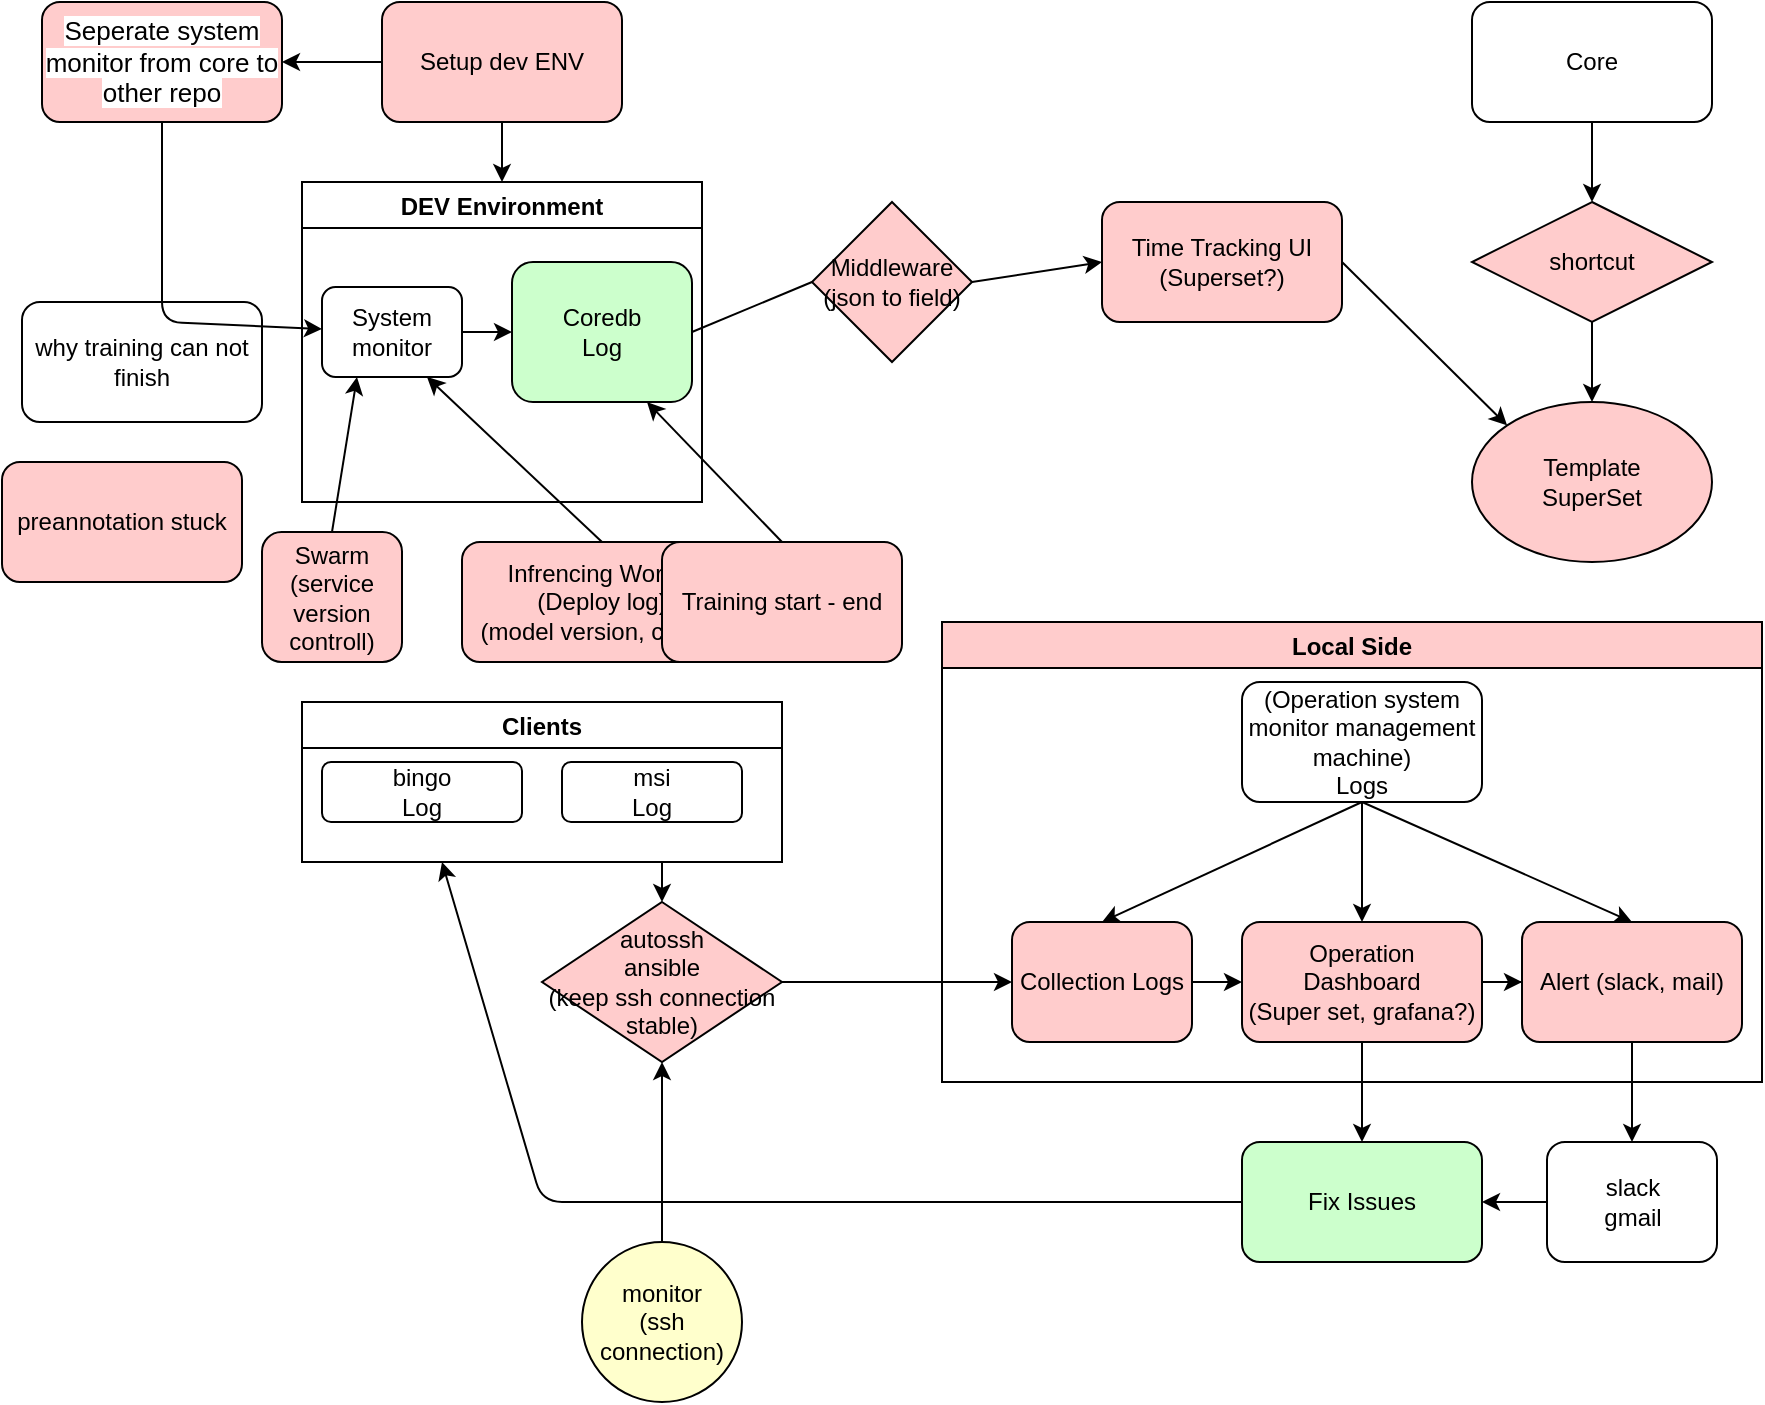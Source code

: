 <mxfile version="14.9.8" type="github">
  <diagram id="loM0l3aEy5fwngCcPqAx" name="Page-1">
    <mxGraphModel dx="2036" dy="680" grid="1" gridSize="10" guides="1" tooltips="1" connect="1" arrows="1" fold="1" page="1" pageScale="1" pageWidth="850" pageHeight="1100" math="0" shadow="0">
      <root>
        <mxCell id="0" />
        <mxCell id="1" parent="0" />
        <mxCell id="i75fvcy3MRpBaPY0_CUm-6" value="Clients" style="swimlane;" parent="1" vertex="1">
          <mxGeometry x="40" y="460" width="240" height="80" as="geometry" />
        </mxCell>
        <mxCell id="i75fvcy3MRpBaPY0_CUm-4" value="bingo&lt;br&gt;Log" style="rounded=1;whiteSpace=wrap;html=1;" parent="i75fvcy3MRpBaPY0_CUm-6" vertex="1">
          <mxGeometry x="10" y="30" width="100" height="30" as="geometry" />
        </mxCell>
        <mxCell id="i75fvcy3MRpBaPY0_CUm-5" value="msi&lt;br&gt;Log" style="rounded=1;whiteSpace=wrap;html=1;" parent="i75fvcy3MRpBaPY0_CUm-6" vertex="1">
          <mxGeometry x="130" y="30" width="90" height="30" as="geometry" />
        </mxCell>
        <mxCell id="i75fvcy3MRpBaPY0_CUm-8" value="autossh&lt;br&gt;ansible&lt;br&gt;(keep ssh connection stable)" style="rhombus;whiteSpace=wrap;html=1;fillColor=#FFCCCC;" parent="1" vertex="1">
          <mxGeometry x="160" y="560" width="120" height="80" as="geometry" />
        </mxCell>
        <mxCell id="68EpW2Q39iIY3JV0uZgi-3" value="Time Tracking UI (Superset?)" style="rounded=1;whiteSpace=wrap;html=1;fillColor=#FFCCCC;" parent="1" vertex="1">
          <mxGeometry x="440" y="210" width="120" height="60" as="geometry" />
        </mxCell>
        <mxCell id="68EpW2Q39iIY3JV0uZgi-6" value="DEV Environment" style="swimlane;" parent="1" vertex="1">
          <mxGeometry x="40" y="200" width="200" height="160" as="geometry" />
        </mxCell>
        <mxCell id="68EpW2Q39iIY3JV0uZgi-5" value="Coredb&lt;br&gt;Log" style="rounded=1;whiteSpace=wrap;html=1;fillColor=#CCFFCC;" parent="68EpW2Q39iIY3JV0uZgi-6" vertex="1">
          <mxGeometry x="105" y="40" width="90" height="70" as="geometry" />
        </mxCell>
        <mxCell id="68EpW2Q39iIY3JV0uZgi-60" value="System monitor" style="rounded=1;whiteSpace=wrap;html=1;fillColor=none;" vertex="1" parent="68EpW2Q39iIY3JV0uZgi-6">
          <mxGeometry x="10" y="52.5" width="70" height="45" as="geometry" />
        </mxCell>
        <mxCell id="68EpW2Q39iIY3JV0uZgi-63" value="" style="endArrow=classic;html=1;exitX=1;exitY=0.5;exitDx=0;exitDy=0;entryX=0;entryY=0.5;entryDx=0;entryDy=0;" edge="1" parent="68EpW2Q39iIY3JV0uZgi-6" source="68EpW2Q39iIY3JV0uZgi-60" target="68EpW2Q39iIY3JV0uZgi-5">
          <mxGeometry width="50" height="50" relative="1" as="geometry">
            <mxPoint x="470" y="240" as="sourcePoint" />
            <mxPoint x="520" y="190" as="targetPoint" />
          </mxGeometry>
        </mxCell>
        <mxCell id="68EpW2Q39iIY3JV0uZgi-8" value="" style="endArrow=classic;html=1;exitX=1;exitY=0.5;exitDx=0;exitDy=0;entryX=0;entryY=0.5;entryDx=0;entryDy=0;startArrow=none;" parent="1" source="68EpW2Q39iIY3JV0uZgi-9" target="68EpW2Q39iIY3JV0uZgi-3" edge="1">
          <mxGeometry width="50" height="50" relative="1" as="geometry">
            <mxPoint x="350" y="120" as="sourcePoint" />
            <mxPoint x="400" y="70" as="targetPoint" />
          </mxGeometry>
        </mxCell>
        <mxCell id="68EpW2Q39iIY3JV0uZgi-9" value="Middleware&lt;br&gt;(json to field)" style="rhombus;whiteSpace=wrap;html=1;fillColor=#FFCCCC;" parent="1" vertex="1">
          <mxGeometry x="295" y="210" width="80" height="80" as="geometry" />
        </mxCell>
        <mxCell id="68EpW2Q39iIY3JV0uZgi-10" value="" style="endArrow=none;html=1;exitX=1;exitY=0.5;exitDx=0;exitDy=0;entryX=0;entryY=0.5;entryDx=0;entryDy=0;" parent="1" source="68EpW2Q39iIY3JV0uZgi-5" target="68EpW2Q39iIY3JV0uZgi-9" edge="1">
          <mxGeometry width="50" height="50" relative="1" as="geometry">
            <mxPoint x="235" y="275" as="sourcePoint" />
            <mxPoint x="570" y="190" as="targetPoint" />
          </mxGeometry>
        </mxCell>
        <mxCell id="68EpW2Q39iIY3JV0uZgi-11" value="Template&lt;br&gt;SuperSet" style="ellipse;whiteSpace=wrap;html=1;fillColor=#FFCCCC;" parent="1" vertex="1">
          <mxGeometry x="625" y="310" width="120" height="80" as="geometry" />
        </mxCell>
        <mxCell id="68EpW2Q39iIY3JV0uZgi-12" value="" style="endArrow=classic;html=1;exitX=1;exitY=0.5;exitDx=0;exitDy=0;entryX=0;entryY=0;entryDx=0;entryDy=0;" parent="1" source="68EpW2Q39iIY3JV0uZgi-3" target="68EpW2Q39iIY3JV0uZgi-11" edge="1">
          <mxGeometry width="50" height="50" relative="1" as="geometry">
            <mxPoint x="350" y="110" as="sourcePoint" />
            <mxPoint x="400" y="60" as="targetPoint" />
          </mxGeometry>
        </mxCell>
        <mxCell id="68EpW2Q39iIY3JV0uZgi-13" value="Infrencing Worker&lt;br&gt;(Deploy log)&lt;br&gt;(model version, config)" style="rounded=1;whiteSpace=wrap;html=1;fillColor=#FFCCCC;" parent="1" vertex="1">
          <mxGeometry x="120" y="380" width="140" height="60" as="geometry" />
        </mxCell>
        <mxCell id="68EpW2Q39iIY3JV0uZgi-14" value="" style="endArrow=classic;html=1;exitX=0.5;exitY=0;exitDx=0;exitDy=0;entryX=0.75;entryY=1;entryDx=0;entryDy=0;" parent="1" source="68EpW2Q39iIY3JV0uZgi-13" target="68EpW2Q39iIY3JV0uZgi-60" edge="1">
          <mxGeometry width="50" height="50" relative="1" as="geometry">
            <mxPoint x="350" y="320" as="sourcePoint" />
            <mxPoint x="400" y="270" as="targetPoint" />
          </mxGeometry>
        </mxCell>
        <mxCell id="68EpW2Q39iIY3JV0uZgi-20" value="" style="endArrow=classic;html=1;exitX=0.5;exitY=1;exitDx=0;exitDy=0;entryX=0.5;entryY=0;entryDx=0;entryDy=0;" parent="1" source="i75fvcy3MRpBaPY0_CUm-11" target="68EpW2Q39iIY3JV0uZgi-21" edge="1">
          <mxGeometry width="50" height="50" relative="1" as="geometry">
            <mxPoint x="360" y="680" as="sourcePoint" />
            <mxPoint x="485" y="820" as="targetPoint" />
          </mxGeometry>
        </mxCell>
        <mxCell id="68EpW2Q39iIY3JV0uZgi-21" value="Fix Issues" style="rounded=1;whiteSpace=wrap;html=1;fillColor=#CCFFCC;" parent="1" vertex="1">
          <mxGeometry x="510" y="680" width="120" height="60" as="geometry" />
        </mxCell>
        <mxCell id="68EpW2Q39iIY3JV0uZgi-22" value="" style="endArrow=classic;html=1;exitX=0.5;exitY=1;exitDx=0;exitDy=0;" parent="1" source="i75fvcy3MRpBaPY0_CUm-13" target="68EpW2Q39iIY3JV0uZgi-55" edge="1">
          <mxGeometry width="50" height="50" relative="1" as="geometry">
            <mxPoint x="360" y="680" as="sourcePoint" />
            <mxPoint x="685" y="680" as="targetPoint" />
          </mxGeometry>
        </mxCell>
        <mxCell id="68EpW2Q39iIY3JV0uZgi-24" value="" style="endArrow=classic;html=1;exitX=0;exitY=0.5;exitDx=0;exitDy=0;" parent="1" source="68EpW2Q39iIY3JV0uZgi-21" edge="1">
          <mxGeometry width="50" height="50" relative="1" as="geometry">
            <mxPoint x="360" y="790" as="sourcePoint" />
            <mxPoint x="110" y="540" as="targetPoint" />
            <Array as="points">
              <mxPoint x="160" y="710" />
            </Array>
          </mxGeometry>
        </mxCell>
        <mxCell id="68EpW2Q39iIY3JV0uZgi-47" style="edgeStyle=orthogonalEdgeStyle;rounded=0;orthogonalLoop=1;jettySize=auto;html=1;entryX=0.5;entryY=0;entryDx=0;entryDy=0;" parent="1" source="68EpW2Q39iIY3JV0uZgi-32" target="68EpW2Q39iIY3JV0uZgi-6" edge="1">
          <mxGeometry relative="1" as="geometry" />
        </mxCell>
        <mxCell id="68EpW2Q39iIY3JV0uZgi-32" value="Setup dev ENV" style="rounded=1;whiteSpace=wrap;html=1;fillColor=#FFCCCC;" parent="1" vertex="1">
          <mxGeometry x="80" y="110" width="120" height="60" as="geometry" />
        </mxCell>
        <mxCell id="68EpW2Q39iIY3JV0uZgi-38" value="Local Side" style="swimlane;fillColor=#FFCCCC;" parent="1" vertex="1">
          <mxGeometry x="360" y="420" width="410" height="230" as="geometry" />
        </mxCell>
        <mxCell id="i75fvcy3MRpBaPY0_CUm-3" value="(Operation system monitor management machine)&lt;br&gt;Logs" style="rounded=1;whiteSpace=wrap;html=1;fillColor=none;" parent="68EpW2Q39iIY3JV0uZgi-38" vertex="1">
          <mxGeometry x="150" y="30" width="120" height="60" as="geometry" />
        </mxCell>
        <mxCell id="68EpW2Q39iIY3JV0uZgi-34" value="Collection Logs" style="rounded=1;whiteSpace=wrap;html=1;fillColor=#FFCCCC;" parent="68EpW2Q39iIY3JV0uZgi-38" vertex="1">
          <mxGeometry x="35" y="150" width="90" height="60" as="geometry" />
        </mxCell>
        <mxCell id="68EpW2Q39iIY3JV0uZgi-43" value="" style="endArrow=classic;html=1;exitX=0.5;exitY=1;exitDx=0;exitDy=0;entryX=0.5;entryY=0;entryDx=0;entryDy=0;" parent="68EpW2Q39iIY3JV0uZgi-38" source="i75fvcy3MRpBaPY0_CUm-3" target="68EpW2Q39iIY3JV0uZgi-34" edge="1">
          <mxGeometry width="50" height="50" relative="1" as="geometry">
            <mxPoint x="-20" y="240" as="sourcePoint" />
            <mxPoint x="-60" y="290" as="targetPoint" />
          </mxGeometry>
        </mxCell>
        <mxCell id="i75fvcy3MRpBaPY0_CUm-11" value="Operation&lt;br&gt;Dashboard&lt;br&gt;(Super set, grafana?)" style="rounded=1;whiteSpace=wrap;html=1;fillColor=#FFCCCC;" parent="68EpW2Q39iIY3JV0uZgi-38" vertex="1">
          <mxGeometry x="150" y="150" width="120" height="60" as="geometry" />
        </mxCell>
        <mxCell id="i75fvcy3MRpBaPY0_CUm-10" value="" style="endArrow=classic;html=1;exitX=0.5;exitY=1;exitDx=0;exitDy=0;" parent="68EpW2Q39iIY3JV0uZgi-38" source="i75fvcy3MRpBaPY0_CUm-3" target="i75fvcy3MRpBaPY0_CUm-11" edge="1">
          <mxGeometry width="50" height="50" relative="1" as="geometry">
            <mxPoint x="-255" y="320" as="sourcePoint" />
            <mxPoint x="-185" y="520" as="targetPoint" />
          </mxGeometry>
        </mxCell>
        <mxCell id="68EpW2Q39iIY3JV0uZgi-40" style="edgeStyle=orthogonalEdgeStyle;rounded=0;orthogonalLoop=1;jettySize=auto;html=1;entryX=0;entryY=0.5;entryDx=0;entryDy=0;" parent="68EpW2Q39iIY3JV0uZgi-38" source="68EpW2Q39iIY3JV0uZgi-34" target="i75fvcy3MRpBaPY0_CUm-11" edge="1">
          <mxGeometry relative="1" as="geometry" />
        </mxCell>
        <mxCell id="i75fvcy3MRpBaPY0_CUm-13" value="Alert (slack, mail)" style="rounded=1;whiteSpace=wrap;html=1;fillColor=#FFCCCC;" parent="68EpW2Q39iIY3JV0uZgi-38" vertex="1">
          <mxGeometry x="290" y="150" width="110" height="60" as="geometry" />
        </mxCell>
        <mxCell id="i75fvcy3MRpBaPY0_CUm-12" value="" style="endArrow=classic;html=1;exitX=0.5;exitY=1;exitDx=0;exitDy=0;entryX=0.5;entryY=0;entryDx=0;entryDy=0;" parent="68EpW2Q39iIY3JV0uZgi-38" source="i75fvcy3MRpBaPY0_CUm-3" target="i75fvcy3MRpBaPY0_CUm-13" edge="1">
          <mxGeometry width="50" height="50" relative="1" as="geometry">
            <mxPoint x="-235" y="350" as="sourcePoint" />
            <mxPoint x="-185" y="540" as="targetPoint" />
          </mxGeometry>
        </mxCell>
        <mxCell id="68EpW2Q39iIY3JV0uZgi-39" value="" style="edgeStyle=orthogonalEdgeStyle;rounded=0;orthogonalLoop=1;jettySize=auto;html=1;" parent="68EpW2Q39iIY3JV0uZgi-38" source="i75fvcy3MRpBaPY0_CUm-11" target="i75fvcy3MRpBaPY0_CUm-13" edge="1">
          <mxGeometry relative="1" as="geometry" />
        </mxCell>
        <mxCell id="68EpW2Q39iIY3JV0uZgi-41" value="" style="endArrow=classic;html=1;exitX=1;exitY=0.5;exitDx=0;exitDy=0;entryX=0;entryY=0.5;entryDx=0;entryDy=0;" parent="1" source="i75fvcy3MRpBaPY0_CUm-8" target="68EpW2Q39iIY3JV0uZgi-34" edge="1">
          <mxGeometry width="50" height="50" relative="1" as="geometry">
            <mxPoint x="350" y="740" as="sourcePoint" />
            <mxPoint x="400" y="690" as="targetPoint" />
            <Array as="points" />
          </mxGeometry>
        </mxCell>
        <mxCell id="68EpW2Q39iIY3JV0uZgi-46" value="" style="endArrow=classic;html=1;entryX=0.5;entryY=0;entryDx=0;entryDy=0;" parent="1" target="i75fvcy3MRpBaPY0_CUm-8" edge="1">
          <mxGeometry width="50" height="50" relative="1" as="geometry">
            <mxPoint x="220" y="540" as="sourcePoint" />
            <mxPoint x="400" y="560" as="targetPoint" />
          </mxGeometry>
        </mxCell>
        <mxCell id="68EpW2Q39iIY3JV0uZgi-49" value="monitor&lt;br&gt;(ssh connection)" style="ellipse;whiteSpace=wrap;html=1;aspect=fixed;fillColor=#FFFFCC;" parent="1" vertex="1">
          <mxGeometry x="180" y="730" width="80" height="80" as="geometry" />
        </mxCell>
        <mxCell id="68EpW2Q39iIY3JV0uZgi-50" value="" style="endArrow=classic;html=1;exitX=0.5;exitY=0;exitDx=0;exitDy=0;entryX=0.5;entryY=1;entryDx=0;entryDy=0;" parent="1" source="68EpW2Q39iIY3JV0uZgi-49" target="i75fvcy3MRpBaPY0_CUm-8" edge="1">
          <mxGeometry width="50" height="50" relative="1" as="geometry">
            <mxPoint x="510" y="570" as="sourcePoint" />
            <mxPoint x="560" y="520" as="targetPoint" />
          </mxGeometry>
        </mxCell>
        <mxCell id="68EpW2Q39iIY3JV0uZgi-53" style="edgeStyle=orthogonalEdgeStyle;rounded=0;orthogonalLoop=1;jettySize=auto;html=1;entryX=0.5;entryY=0;entryDx=0;entryDy=0;" parent="1" source="68EpW2Q39iIY3JV0uZgi-51" target="68EpW2Q39iIY3JV0uZgi-52" edge="1">
          <mxGeometry relative="1" as="geometry" />
        </mxCell>
        <mxCell id="68EpW2Q39iIY3JV0uZgi-51" value="Core" style="rounded=1;whiteSpace=wrap;html=1;fillColor=none;" parent="1" vertex="1">
          <mxGeometry x="625" y="110" width="120" height="60" as="geometry" />
        </mxCell>
        <mxCell id="68EpW2Q39iIY3JV0uZgi-54" style="edgeStyle=orthogonalEdgeStyle;rounded=0;orthogonalLoop=1;jettySize=auto;html=1;entryX=0.5;entryY=0;entryDx=0;entryDy=0;" parent="1" source="68EpW2Q39iIY3JV0uZgi-52" target="68EpW2Q39iIY3JV0uZgi-11" edge="1">
          <mxGeometry relative="1" as="geometry" />
        </mxCell>
        <mxCell id="68EpW2Q39iIY3JV0uZgi-52" value="shortcut" style="rhombus;whiteSpace=wrap;html=1;fillColor=#FFCCCC;" parent="1" vertex="1">
          <mxGeometry x="625" y="210" width="120" height="60" as="geometry" />
        </mxCell>
        <mxCell id="68EpW2Q39iIY3JV0uZgi-56" style="edgeStyle=orthogonalEdgeStyle;rounded=0;orthogonalLoop=1;jettySize=auto;html=1;entryX=1;entryY=0.5;entryDx=0;entryDy=0;" parent="1" source="68EpW2Q39iIY3JV0uZgi-55" target="68EpW2Q39iIY3JV0uZgi-21" edge="1">
          <mxGeometry relative="1" as="geometry" />
        </mxCell>
        <mxCell id="68EpW2Q39iIY3JV0uZgi-55" value="slack&lt;br&gt;gmail" style="rounded=1;whiteSpace=wrap;html=1;fillColor=none;" parent="1" vertex="1">
          <mxGeometry x="662.5" y="680" width="85" height="60" as="geometry" />
        </mxCell>
        <mxCell id="aNaDECgKNZufi2HG2jja-1" value="Training start - end" style="rounded=1;whiteSpace=wrap;html=1;fillColor=#FFCCCC;" vertex="1" parent="1">
          <mxGeometry x="220" y="380" width="120" height="60" as="geometry" />
        </mxCell>
        <mxCell id="68EpW2Q39iIY3JV0uZgi-58" value="&lt;span style=&quot;font-family: &amp;#34;arial&amp;#34; ; font-size: 13px ; text-align: left ; background-color: rgb(255 , 255 , 255)&quot;&gt;Seperate system monitor from core to other repo&lt;/span&gt;" style="rounded=1;whiteSpace=wrap;html=1;fillColor=#FFCCCC;" vertex="1" parent="1">
          <mxGeometry x="-90" y="110" width="120" height="60" as="geometry" />
        </mxCell>
        <mxCell id="aNaDECgKNZufi2HG2jja-2" value="why training can not finish" style="rounded=1;whiteSpace=wrap;html=1;fillColor=none;" vertex="1" parent="1">
          <mxGeometry x="-100" y="260" width="120" height="60" as="geometry" />
        </mxCell>
        <mxCell id="68EpW2Q39iIY3JV0uZgi-15" value="Swarm&lt;br&gt;(service version controll)" style="rounded=1;whiteSpace=wrap;html=1;fillColor=#FFCCCC;" parent="1" vertex="1">
          <mxGeometry x="20" y="375" width="70" height="65" as="geometry" />
        </mxCell>
        <mxCell id="aNaDECgKNZufi2HG2jja-3" value="" style="endArrow=classic;html=1;exitX=0.5;exitY=0;exitDx=0;exitDy=0;entryX=0.75;entryY=1;entryDx=0;entryDy=0;" edge="1" parent="1" source="aNaDECgKNZufi2HG2jja-1" target="68EpW2Q39iIY3JV0uZgi-5">
          <mxGeometry width="50" height="50" relative="1" as="geometry">
            <mxPoint x="490" y="470" as="sourcePoint" />
            <mxPoint x="540" y="420" as="targetPoint" />
          </mxGeometry>
        </mxCell>
        <mxCell id="68EpW2Q39iIY3JV0uZgi-16" value="" style="endArrow=classic;html=1;exitX=0.5;exitY=0;exitDx=0;exitDy=0;entryX=0.25;entryY=1;entryDx=0;entryDy=0;" parent="1" source="68EpW2Q39iIY3JV0uZgi-15" target="68EpW2Q39iIY3JV0uZgi-60" edge="1">
          <mxGeometry width="50" height="50" relative="1" as="geometry">
            <mxPoint x="350" y="380" as="sourcePoint" />
            <mxPoint x="400" y="330" as="targetPoint" />
          </mxGeometry>
        </mxCell>
        <mxCell id="aNaDECgKNZufi2HG2jja-4" value="preannotation stuck" style="rounded=1;whiteSpace=wrap;html=1;fillColor=#FFCCCC;" vertex="1" parent="1">
          <mxGeometry x="-110" y="340" width="120" height="60" as="geometry" />
        </mxCell>
        <mxCell id="68EpW2Q39iIY3JV0uZgi-59" value="" style="endArrow=classic;html=1;exitX=0.5;exitY=1;exitDx=0;exitDy=0;" edge="1" parent="1" source="68EpW2Q39iIY3JV0uZgi-58" target="68EpW2Q39iIY3JV0uZgi-60">
          <mxGeometry width="50" height="50" relative="1" as="geometry">
            <mxPoint x="510" y="450" as="sourcePoint" />
            <mxPoint x="560" y="400" as="targetPoint" />
            <Array as="points">
              <mxPoint x="-30" y="270" />
            </Array>
          </mxGeometry>
        </mxCell>
        <mxCell id="68EpW2Q39iIY3JV0uZgi-61" value="" style="endArrow=classic;html=1;exitX=0;exitY=0.5;exitDx=0;exitDy=0;entryX=1;entryY=0.5;entryDx=0;entryDy=0;" edge="1" parent="1" source="68EpW2Q39iIY3JV0uZgi-32" target="68EpW2Q39iIY3JV0uZgi-58">
          <mxGeometry width="50" height="50" relative="1" as="geometry">
            <mxPoint x="510" y="440" as="sourcePoint" />
            <mxPoint x="560" y="390" as="targetPoint" />
          </mxGeometry>
        </mxCell>
      </root>
    </mxGraphModel>
  </diagram>
</mxfile>
